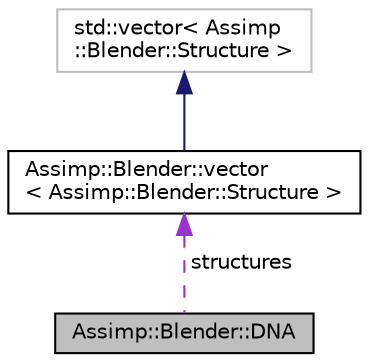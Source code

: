digraph "Assimp::Blender::DNA"
{
  edge [fontname="Helvetica",fontsize="10",labelfontname="Helvetica",labelfontsize="10"];
  node [fontname="Helvetica",fontsize="10",shape=record];
  Node1 [label="Assimp::Blender::DNA",height=0.2,width=0.4,color="black", fillcolor="grey75", style="filled", fontcolor="black"];
  Node2 -> Node1 [dir="back",color="darkorchid3",fontsize="10",style="dashed",label=" structures" ,fontname="Helvetica"];
  Node2 [label="Assimp::Blender::vector\l\< Assimp::Blender::Structure \>",height=0.2,width=0.4,color="black", fillcolor="white", style="filled",URL="$class_assimp_1_1_blender_1_1vector.html"];
  Node3 -> Node2 [dir="back",color="midnightblue",fontsize="10",style="solid",fontname="Helvetica"];
  Node3 [label="std::vector\< Assimp\l::Blender::Structure \>",height=0.2,width=0.4,color="grey75", fillcolor="white", style="filled"];
}
